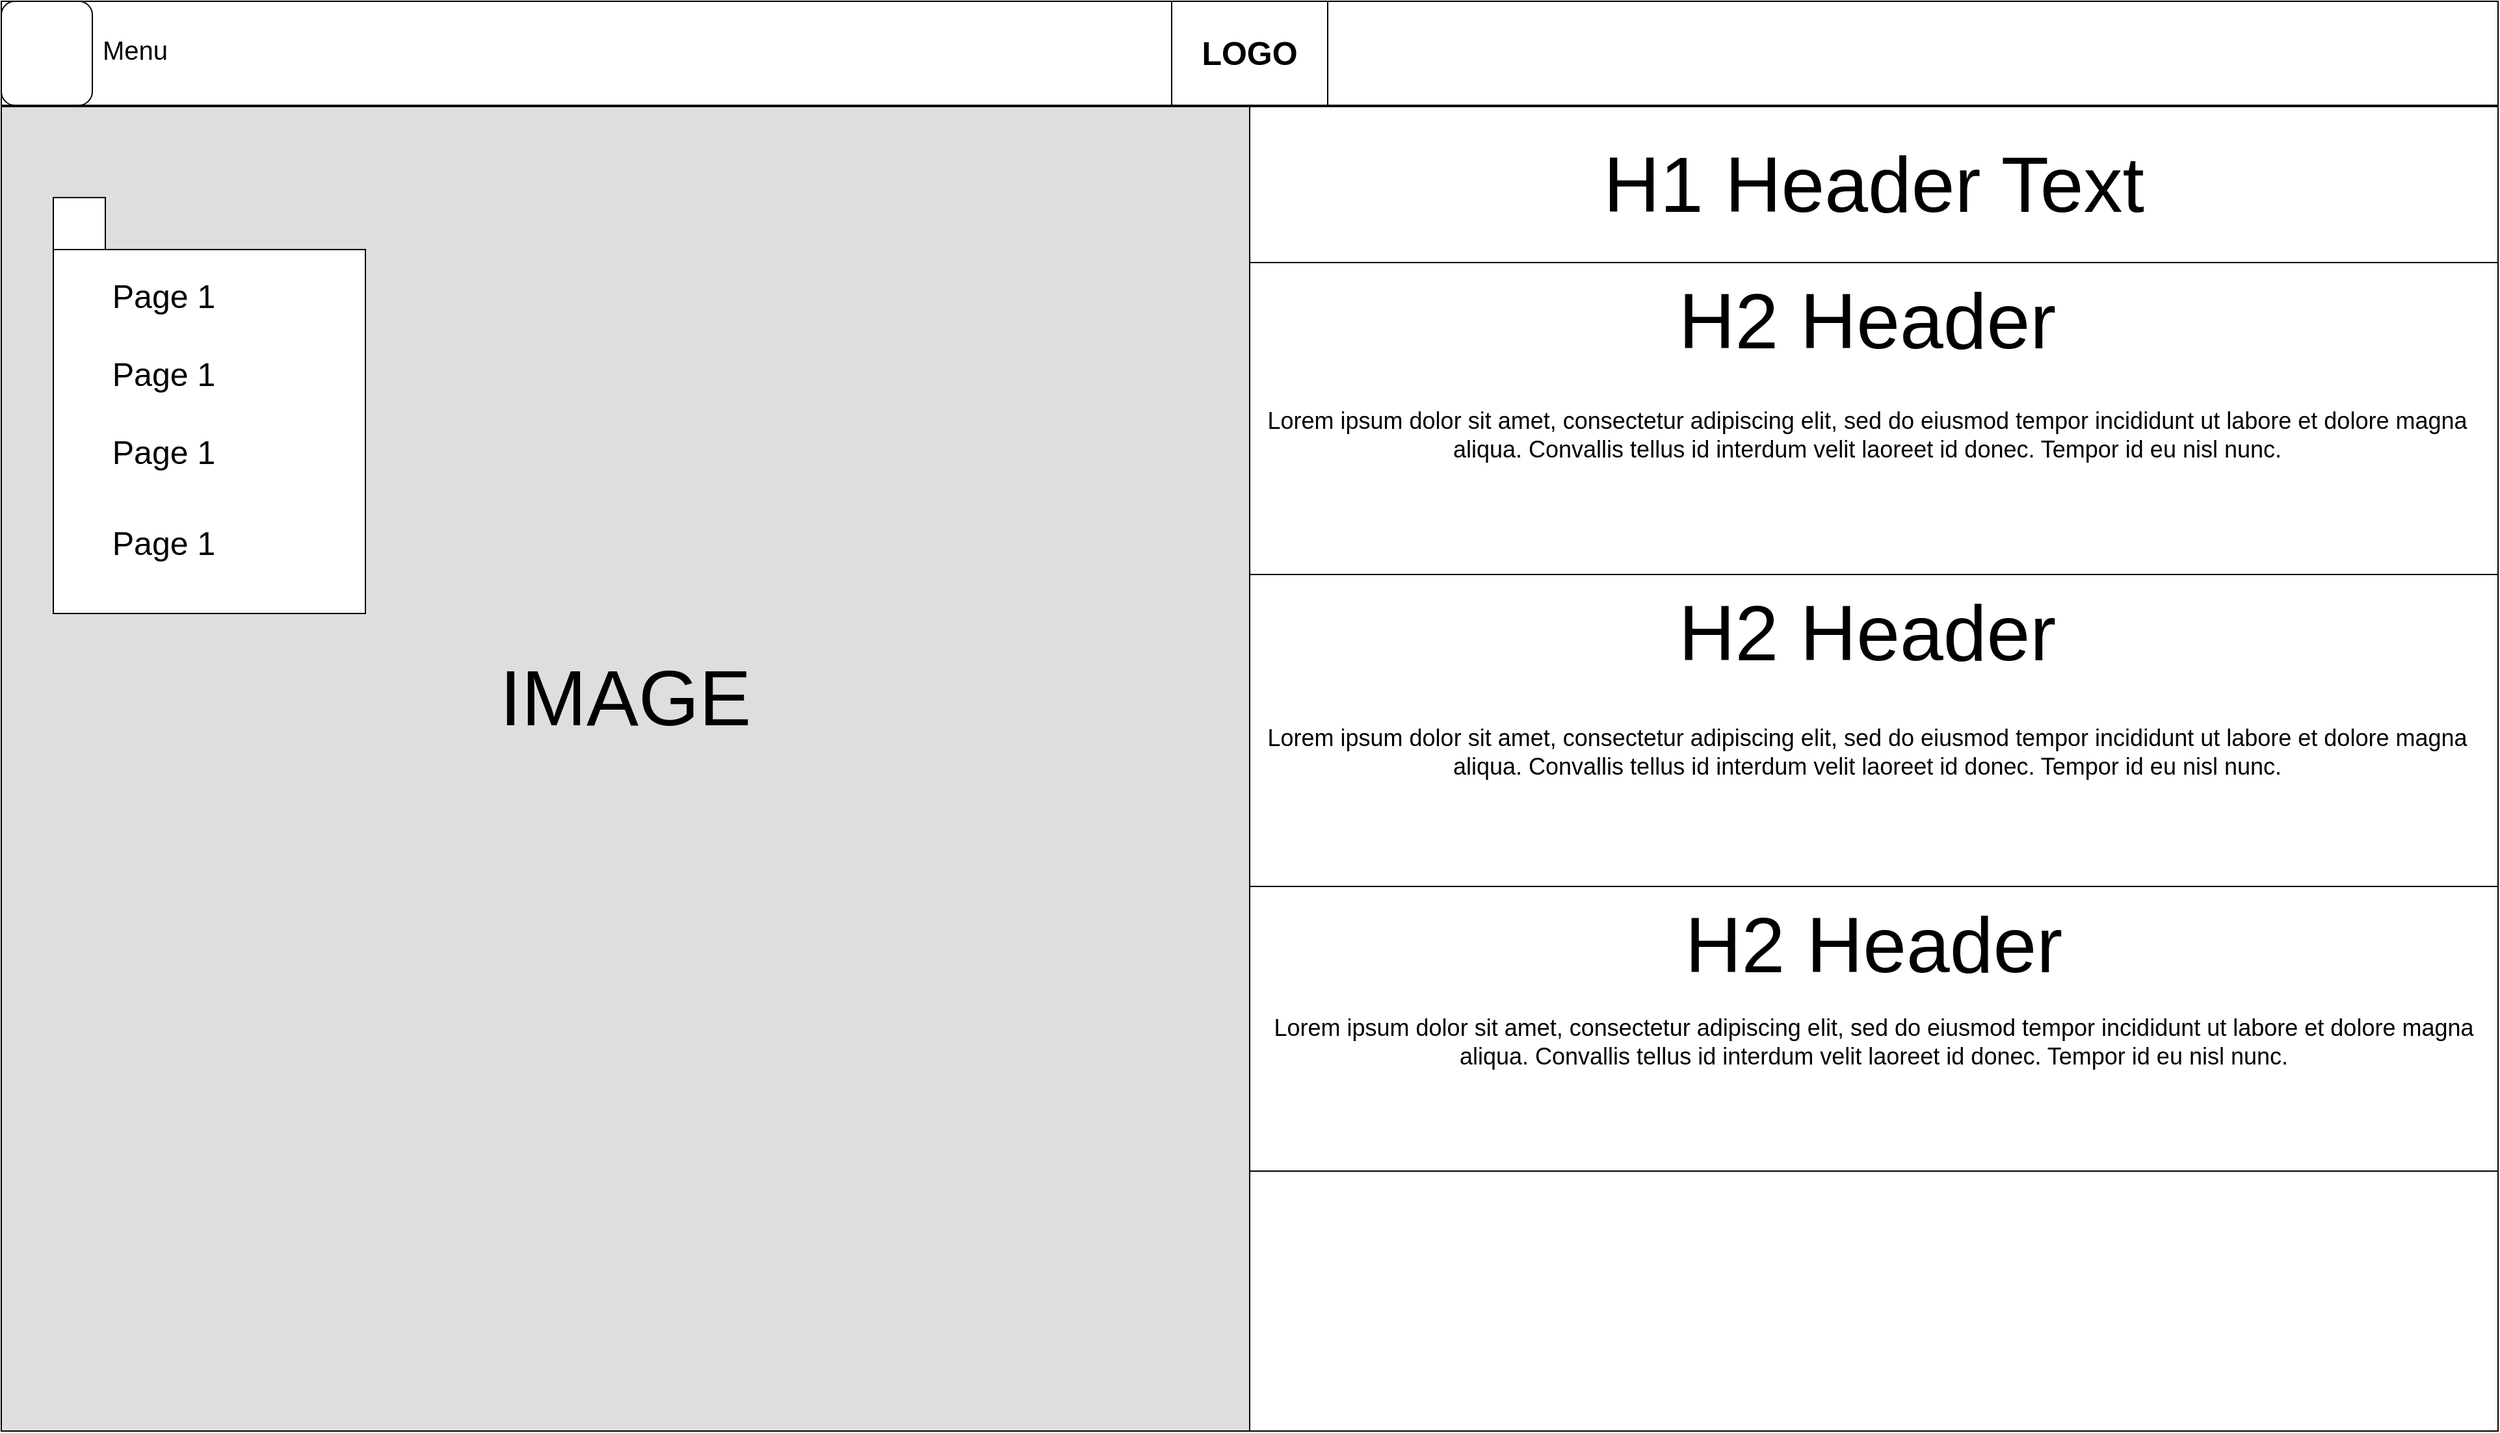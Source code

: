 <mxfile version="20.8.13" type="device" pages="4"><diagram id="z46J3qlJ97aAQrYvyr0Y" name="Page-1"><mxGraphModel dx="2868" dy="2628" grid="1" gridSize="10" guides="1" tooltips="1" connect="1" arrows="1" fold="1" page="1" pageScale="1" pageWidth="850" pageHeight="1100" math="0" shadow="0"><root><mxCell id="0"/><mxCell id="1" parent="0"/><mxCell id="ziht71J6Iu5PjCHvLuAe-16" value="" style="rounded=0;whiteSpace=wrap;html=1;fontSize=25;fontColor=default;fillColor=#DEDEDE;" vertex="1" parent="1"><mxGeometry y="-1019" width="960" height="1019" as="geometry"/></mxCell><mxCell id="ziht71J6Iu5PjCHvLuAe-1" value="" style="rounded=0;whiteSpace=wrap;html=1;fontSize=16;fontColor=#9C9C9C;" vertex="1" parent="1"><mxGeometry y="-1100" width="1920" height="80" as="geometry"/></mxCell><mxCell id="ziht71J6Iu5PjCHvLuAe-3" value="" style="rounded=1;whiteSpace=wrap;html=1;fontSize=16;fontColor=#9C9C9C;" vertex="1" parent="1"><mxGeometry y="-1100" width="70" height="80" as="geometry"/></mxCell><mxCell id="ziht71J6Iu5PjCHvLuAe-4" value="&lt;font style=&quot;font-size: 20px;&quot;&gt;Menu&lt;/font&gt;" style="text;html=1;strokeColor=none;fillColor=none;align=center;verticalAlign=middle;whiteSpace=wrap;rounded=0;fontSize=16;fontColor=#000000;" vertex="1" parent="1"><mxGeometry x="73" y="-1078" width="60" height="30" as="geometry"/></mxCell><mxCell id="ziht71J6Iu5PjCHvLuAe-5" value="" style="rounded=0;whiteSpace=wrap;html=1;fontSize=16;fontColor=#000000;" vertex="1" parent="1"><mxGeometry x="900" y="-1100" width="120" height="80" as="geometry"/></mxCell><mxCell id="ziht71J6Iu5PjCHvLuAe-6" value="&lt;font style=&quot;font-size: 25px;&quot;&gt;LOGO&lt;/font&gt;" style="text;html=1;strokeColor=none;fillColor=none;align=center;verticalAlign=middle;whiteSpace=wrap;rounded=0;fontSize=16;fontColor=#000000;fontStyle=1" vertex="1" parent="1"><mxGeometry x="930" y="-1076" width="60" height="30" as="geometry"/></mxCell><mxCell id="ziht71J6Iu5PjCHvLuAe-8" value="" style="rounded=0;whiteSpace=wrap;html=1;fontSize=25;fontColor=#000000;" vertex="1" parent="1"><mxGeometry x="40" y="-949" width="40" height="40" as="geometry"/></mxCell><mxCell id="ziht71J6Iu5PjCHvLuAe-9" value="" style="rounded=0;whiteSpace=wrap;html=1;fontSize=25;fontColor=#000000;" vertex="1" parent="1"><mxGeometry x="40" y="-909" width="240" height="280" as="geometry"/></mxCell><mxCell id="ziht71J6Iu5PjCHvLuAe-10" value="Page 1" style="text;html=1;strokeColor=none;fillColor=none;align=center;verticalAlign=middle;whiteSpace=wrap;rounded=0;fontSize=25;fontColor=#000000;" vertex="1" parent="1"><mxGeometry x="80" y="-889" width="90" height="30" as="geometry"/></mxCell><mxCell id="ziht71J6Iu5PjCHvLuAe-11" value="Page 1" style="text;html=1;strokeColor=none;fillColor=none;align=center;verticalAlign=middle;whiteSpace=wrap;rounded=0;fontSize=25;fontColor=#000000;" vertex="1" parent="1"><mxGeometry x="80" y="-829" width="90" height="30" as="geometry"/></mxCell><mxCell id="ziht71J6Iu5PjCHvLuAe-12" value="Page 1" style="text;html=1;strokeColor=none;fillColor=none;align=center;verticalAlign=middle;whiteSpace=wrap;rounded=0;fontSize=25;fontColor=#000000;" vertex="1" parent="1"><mxGeometry x="80" y="-769" width="90" height="30" as="geometry"/></mxCell><mxCell id="ziht71J6Iu5PjCHvLuAe-13" value="Page 1" style="text;html=1;strokeColor=none;fillColor=none;align=center;verticalAlign=middle;whiteSpace=wrap;rounded=0;fontSize=25;fontColor=#000000;" vertex="1" parent="1"><mxGeometry x="80" y="-699" width="90" height="30" as="geometry"/></mxCell><mxCell id="ziht71J6Iu5PjCHvLuAe-18" value="&lt;font style=&quot;font-size: 60px;&quot;&gt;IMAGE&lt;/font&gt;" style="text;html=1;strokeColor=none;fillColor=none;align=center;verticalAlign=middle;whiteSpace=wrap;rounded=0;fontSize=60;fontColor=#000000;" vertex="1" parent="1"><mxGeometry x="65" y="-579" width="830" height="30" as="geometry"/></mxCell><mxCell id="ziht71J6Iu5PjCHvLuAe-19" value="" style="rounded=0;whiteSpace=wrap;html=1;fontSize=60;fontColor=default;fillColor=#FFFFFF;" vertex="1" parent="1"><mxGeometry x="960" y="-1019" width="960" height="120" as="geometry"/></mxCell><mxCell id="ziht71J6Iu5PjCHvLuAe-20" value="H1 Header Text" style="text;html=1;strokeColor=none;fillColor=none;align=center;verticalAlign=middle;whiteSpace=wrap;rounded=0;fontSize=60;fontColor=default;" vertex="1" parent="1"><mxGeometry x="1160" y="-974" width="560" height="30" as="geometry"/></mxCell><mxCell id="ziht71J6Iu5PjCHvLuAe-21" value="" style="rounded=0;whiteSpace=wrap;html=1;fontSize=60;fontColor=default;fillColor=#FFFFFF;" vertex="1" parent="1"><mxGeometry x="960" y="-899" width="960" height="240" as="geometry"/></mxCell><mxCell id="ziht71J6Iu5PjCHvLuAe-22" value="" style="rounded=0;whiteSpace=wrap;html=1;fontSize=60;fontColor=default;fillColor=#FFFFFF;" vertex="1" parent="1"><mxGeometry x="960" y="-659" width="960" height="240" as="geometry"/></mxCell><mxCell id="ziht71J6Iu5PjCHvLuAe-23" value="" style="rounded=0;whiteSpace=wrap;html=1;fontSize=60;fontColor=default;fillColor=#FFFFFF;" vertex="1" parent="1"><mxGeometry x="960" y="-419" width="960" height="240" as="geometry"/></mxCell><mxCell id="ziht71J6Iu5PjCHvLuAe-24" value="" style="rounded=0;whiteSpace=wrap;html=1;fontSize=60;fontColor=default;fillColor=#FFFFFF;" vertex="1" parent="1"><mxGeometry x="960" y="-200" width="960" height="200" as="geometry"/></mxCell><mxCell id="ziht71J6Iu5PjCHvLuAe-25" value="H2 Header" style="text;html=1;strokeColor=none;fillColor=none;align=center;verticalAlign=middle;whiteSpace=wrap;rounded=0;fontSize=60;fontColor=default;" vertex="1" parent="1"><mxGeometry x="1275" y="-869" width="320" height="30" as="geometry"/></mxCell><mxCell id="ziht71J6Iu5PjCHvLuAe-26" value="H2 Header" style="text;html=1;strokeColor=none;fillColor=none;align=center;verticalAlign=middle;whiteSpace=wrap;rounded=0;fontSize=60;fontColor=default;" vertex="1" parent="1"><mxGeometry x="1275" y="-629" width="320" height="30" as="geometry"/></mxCell><mxCell id="ziht71J6Iu5PjCHvLuAe-27" value="H2 Header" style="text;html=1;strokeColor=none;fillColor=none;align=center;verticalAlign=middle;whiteSpace=wrap;rounded=0;fontSize=60;fontColor=default;" vertex="1" parent="1"><mxGeometry x="1280" y="-389" width="320" height="30" as="geometry"/></mxCell><mxCell id="ziht71J6Iu5PjCHvLuAe-29" value="&lt;font style=&quot;font-size: 18px;&quot;&gt;Lorem ipsum dolor sit amet, consectetur adipiscing elit, sed do eiusmod tempor incididunt ut labore et dolore magna aliqua. Convallis tellus id interdum velit laoreet id donec. Tempor id eu nisl nunc.&lt;/font&gt;" style="text;html=1;strokeColor=none;fillColor=none;align=center;verticalAlign=middle;whiteSpace=wrap;rounded=0;fontSize=18;fontColor=default;spacing=2;" vertex="1" parent="1"><mxGeometry x="955" y="-873" width="960" height="214" as="geometry"/></mxCell><mxCell id="ziht71J6Iu5PjCHvLuAe-32" value="&lt;font style=&quot;font-size: 18px;&quot;&gt;Lorem ipsum dolor sit amet, consectetur adipiscing elit, sed do eiusmod tempor incididunt ut labore et dolore magna aliqua. Convallis tellus id interdum velit laoreet id donec. Tempor id eu nisl nunc.&lt;/font&gt;" style="text;html=1;strokeColor=none;fillColor=none;align=center;verticalAlign=middle;whiteSpace=wrap;rounded=0;fontSize=18;fontColor=default;spacing=2;" vertex="1" parent="1"><mxGeometry x="955" y="-629" width="960" height="214" as="geometry"/></mxCell><mxCell id="ziht71J6Iu5PjCHvLuAe-33" value="&lt;font style=&quot;font-size: 18px;&quot;&gt;Lorem ipsum dolor sit amet, consectetur adipiscing elit, sed do eiusmod tempor incididunt ut labore et dolore magna aliqua. Convallis tellus id interdum velit laoreet id donec. Tempor id eu nisl nunc.&lt;/font&gt;" style="text;html=1;strokeColor=none;fillColor=none;align=center;verticalAlign=middle;whiteSpace=wrap;rounded=0;fontSize=18;fontColor=default;spacing=2;" vertex="1" parent="1"><mxGeometry x="960" y="-406" width="960" height="214" as="geometry"/></mxCell></root></mxGraphModel></diagram><diagram id="yJooEV58thEPp__uwLse" name="Page-2"><mxGraphModel dx="2868" dy="2628" grid="1" gridSize="10" guides="1" tooltips="1" connect="1" arrows="1" fold="1" page="1" pageScale="1" pageWidth="850" pageHeight="1100" math="0" shadow="0"><root><mxCell id="0"/><mxCell id="1" parent="0"/><mxCell id="_4RuAmuNmfC0LjGr6b31-6" value="" style="rounded=0;whiteSpace=wrap;html=1;fontSize=18;fontColor=default;fillColor=#e0e0e0;" vertex="1" parent="1"><mxGeometry y="-1020" width="240" height="1020" as="geometry"/></mxCell><mxCell id="_4RuAmuNmfC0LjGr6b31-7" value="" style="rounded=0;whiteSpace=wrap;html=1;fontSize=18;fontColor=default;fillColor=#E0E0E0;" vertex="1" parent="1"><mxGeometry x="1680" y="-1020" width="240" height="1020" as="geometry"/></mxCell><mxCell id="_4RuAmuNmfC0LjGr6b31-8" value="" style="rounded=0;whiteSpace=wrap;html=1;fontSize=18;fontColor=default;fillColor=#FFFFFF;" vertex="1" parent="1"><mxGeometry x="240" y="-1020" width="1440" height="1020" as="geometry"/></mxCell><mxCell id="_4RuAmuNmfC0LjGr6b31-24" value="" style="group" vertex="1" connectable="0" parent="1"><mxGeometry x="450" y="-980" width="1050" height="870" as="geometry"/></mxCell><mxCell id="_4RuAmuNmfC0LjGr6b31-9" value="" style="rounded=0;whiteSpace=wrap;html=1;fontSize=18;fontColor=default;fillColor=#D6D6D6;strokeColor=none;" vertex="1" parent="_4RuAmuNmfC0LjGr6b31-24"><mxGeometry width="1050" height="870" as="geometry"/></mxCell><mxCell id="_4RuAmuNmfC0LjGr6b31-10" value="" style="rounded=0;whiteSpace=wrap;html=1;fontSize=18;fontColor=default;fillColor=#FFFFFF;" vertex="1" parent="_4RuAmuNmfC0LjGr6b31-24"><mxGeometry x="120" y="160" width="285" height="60" as="geometry"/></mxCell><mxCell id="_4RuAmuNmfC0LjGr6b31-11" value="" style="rounded=0;whiteSpace=wrap;html=1;fontSize=18;fontColor=default;fillColor=#FFFFFF;" vertex="1" parent="_4RuAmuNmfC0LjGr6b31-24"><mxGeometry x="632.5" y="160" width="290" height="60" as="geometry"/></mxCell><mxCell id="_4RuAmuNmfC0LjGr6b31-12" value="" style="rounded=0;whiteSpace=wrap;html=1;fontSize=18;fontColor=default;fillColor=#FFFFFF;" vertex="1" parent="_4RuAmuNmfC0LjGr6b31-24"><mxGeometry x="352.5" y="630" width="40" height="40" as="geometry"/></mxCell><mxCell id="_4RuAmuNmfC0LjGr6b31-13" value="Do you agree to us using your idea?" style="text;html=1;strokeColor=none;fillColor=none;align=center;verticalAlign=middle;whiteSpace=wrap;rounded=0;fontSize=18;fontColor=default;" vertex="1" parent="_4RuAmuNmfC0LjGr6b31-24"><mxGeometry x="402.5" y="635" width="317.5" height="30" as="geometry"/></mxCell><mxCell id="_4RuAmuNmfC0LjGr6b31-14" value="&lt;font style=&quot;font-size: 32px;&quot;&gt;Personal information&lt;/font&gt;" style="text;html=1;strokeColor=none;fillColor=none;align=center;verticalAlign=middle;whiteSpace=wrap;rounded=0;fontSize=18;fontColor=default;fontStyle=1" vertex="1" parent="_4RuAmuNmfC0LjGr6b31-24"><mxGeometry x="117.5" y="60" width="330" height="30" as="geometry"/></mxCell><mxCell id="_4RuAmuNmfC0LjGr6b31-15" value="&lt;font style=&quot;font-size: 22px;&quot;&gt;Name&lt;/font&gt;" style="text;html=1;strokeColor=none;fillColor=none;align=center;verticalAlign=middle;whiteSpace=wrap;rounded=0;fontSize=32;fontColor=default;" vertex="1" parent="_4RuAmuNmfC0LjGr6b31-24"><mxGeometry x="120" y="123" width="60" height="30" as="geometry"/></mxCell><mxCell id="_4RuAmuNmfC0LjGr6b31-16" value="&lt;span style=&quot;font-size: 22px;&quot;&gt;Country Of Origin&lt;/span&gt;" style="text;html=1;strokeColor=none;fillColor=none;align=center;verticalAlign=middle;whiteSpace=wrap;rounded=0;fontSize=32;fontColor=default;" vertex="1" parent="_4RuAmuNmfC0LjGr6b31-24"><mxGeometry x="630" y="120" width="192.5" height="30" as="geometry"/></mxCell><mxCell id="_4RuAmuNmfC0LjGr6b31-17" value="" style="rounded=0;whiteSpace=wrap;html=1;fontSize=22;fontColor=default;fillColor=#FFFFFF;" vertex="1" parent="_4RuAmuNmfC0LjGr6b31-24"><mxGeometry x="122.5" y="370" width="802.5" height="220" as="geometry"/></mxCell><mxCell id="_4RuAmuNmfC0LjGr6b31-18" value="Description" style="text;html=1;strokeColor=none;fillColor=none;align=center;verticalAlign=middle;whiteSpace=wrap;rounded=0;fontSize=22;fontColor=default;" vertex="1" parent="_4RuAmuNmfC0LjGr6b31-24"><mxGeometry x="150" y="340" width="60" height="30" as="geometry"/></mxCell><mxCell id="_4RuAmuNmfC0LjGr6b31-20" value="" style="rounded=0;whiteSpace=wrap;html=1;fontSize=22;fontColor=default;fillColor=#FFFFFF;" vertex="1" parent="_4RuAmuNmfC0LjGr6b31-24"><mxGeometry x="120" y="720" width="805" height="60" as="geometry"/></mxCell><mxCell id="_4RuAmuNmfC0LjGr6b31-21" value="Submit&amp;nbsp;" style="text;html=1;strokeColor=none;fillColor=none;align=center;verticalAlign=middle;whiteSpace=wrap;rounded=0;fontSize=22;fontColor=default;" vertex="1" parent="_4RuAmuNmfC0LjGr6b31-24"><mxGeometry x="485" y="735" width="60" height="30" as="geometry"/></mxCell><mxCell id="_4RuAmuNmfC0LjGr6b31-23" value="&lt;span style=&quot;font-size: 32px;&quot;&gt;Cat kit requests&lt;/span&gt;" style="text;html=1;strokeColor=none;fillColor=none;align=center;verticalAlign=middle;whiteSpace=wrap;rounded=0;fontSize=18;fontColor=default;fontStyle=1" vertex="1" parent="_4RuAmuNmfC0LjGr6b31-24"><mxGeometry x="122.5" y="270" width="247.5" height="30" as="geometry"/></mxCell><mxCell id="_4RuAmuNmfC0LjGr6b31-22" style="edgeStyle=orthogonalEdgeStyle;rounded=0;orthogonalLoop=1;jettySize=auto;html=1;exitX=0.5;exitY=1;exitDx=0;exitDy=0;entryX=1;entryY=0.5;entryDx=0;entryDy=0;fontSize=22;fontColor=default;" edge="1" parent="_4RuAmuNmfC0LjGr6b31-24" source="_4RuAmuNmfC0LjGr6b31-21" target="_4RuAmuNmfC0LjGr6b31-21"><mxGeometry relative="1" as="geometry"/></mxCell><mxCell id="_4RuAmuNmfC0LjGr6b31-25" value="" style="group" vertex="1" connectable="0" parent="1"><mxGeometry y="-1100" width="1920" height="80" as="geometry"/></mxCell><mxCell id="_4RuAmuNmfC0LjGr6b31-1" value="" style="rounded=0;whiteSpace=wrap;html=1;fontSize=16;fontColor=#9C9C9C;" vertex="1" parent="_4RuAmuNmfC0LjGr6b31-25"><mxGeometry width="1920" height="80" as="geometry"/></mxCell><mxCell id="_4RuAmuNmfC0LjGr6b31-2" value="" style="rounded=1;whiteSpace=wrap;html=1;fontSize=16;fontColor=#9C9C9C;" vertex="1" parent="_4RuAmuNmfC0LjGr6b31-25"><mxGeometry width="70" height="80" as="geometry"/></mxCell><mxCell id="_4RuAmuNmfC0LjGr6b31-3" value="&lt;font style=&quot;font-size: 20px;&quot;&gt;Menu&lt;/font&gt;" style="text;html=1;strokeColor=none;fillColor=none;align=center;verticalAlign=middle;whiteSpace=wrap;rounded=0;fontSize=16;fontColor=#000000;" vertex="1" parent="_4RuAmuNmfC0LjGr6b31-25"><mxGeometry x="73" y="22" width="60" height="30" as="geometry"/></mxCell><mxCell id="_4RuAmuNmfC0LjGr6b31-4" value="" style="rounded=0;whiteSpace=wrap;html=1;fontSize=16;fontColor=#000000;" vertex="1" parent="_4RuAmuNmfC0LjGr6b31-25"><mxGeometry x="900" width="120" height="80" as="geometry"/></mxCell><mxCell id="_4RuAmuNmfC0LjGr6b31-5" value="&lt;font style=&quot;font-size: 25px;&quot;&gt;LOGO&lt;/font&gt;" style="text;html=1;strokeColor=none;fillColor=none;align=center;verticalAlign=middle;whiteSpace=wrap;rounded=0;fontSize=16;fontColor=#000000;fontStyle=1" vertex="1" parent="_4RuAmuNmfC0LjGr6b31-25"><mxGeometry x="930" y="24" width="60" height="30" as="geometry"/></mxCell></root></mxGraphModel></diagram><diagram id="TYFAUwjXOH8XOTWdgny1" name="Page-3"><mxGraphModel dx="2390" dy="2373" grid="1" gridSize="10" guides="1" tooltips="1" connect="1" arrows="1" fold="1" page="1" pageScale="1" pageWidth="850" pageHeight="1100" math="0" shadow="0"><root><mxCell id="0"/><mxCell id="1" parent="0"/><mxCell id="ARAo6-8XDVKN-RYBCJgs-1" value="" style="group" vertex="1" connectable="0" parent="1"><mxGeometry y="-1100" width="1920" height="80" as="geometry"/></mxCell><mxCell id="ARAo6-8XDVKN-RYBCJgs-2" value="" style="rounded=0;whiteSpace=wrap;html=1;fontSize=16;fontColor=#9C9C9C;" vertex="1" parent="ARAo6-8XDVKN-RYBCJgs-1"><mxGeometry width="1920" height="80" as="geometry"/></mxCell><mxCell id="ARAo6-8XDVKN-RYBCJgs-3" value="" style="rounded=1;whiteSpace=wrap;html=1;fontSize=16;fontColor=#9C9C9C;" vertex="1" parent="ARAo6-8XDVKN-RYBCJgs-1"><mxGeometry width="70" height="80" as="geometry"/></mxCell><mxCell id="ARAo6-8XDVKN-RYBCJgs-4" value="&lt;font style=&quot;font-size: 20px;&quot;&gt;Menu&lt;/font&gt;" style="text;html=1;strokeColor=none;fillColor=none;align=center;verticalAlign=middle;whiteSpace=wrap;rounded=0;fontSize=16;fontColor=#000000;" vertex="1" parent="ARAo6-8XDVKN-RYBCJgs-1"><mxGeometry x="73" y="22" width="60" height="30" as="geometry"/></mxCell><mxCell id="ARAo6-8XDVKN-RYBCJgs-5" value="" style="rounded=0;whiteSpace=wrap;html=1;fontSize=16;fontColor=#000000;" vertex="1" parent="ARAo6-8XDVKN-RYBCJgs-1"><mxGeometry x="900" width="120" height="80" as="geometry"/></mxCell><mxCell id="ARAo6-8XDVKN-RYBCJgs-6" value="&lt;font style=&quot;font-size: 25px;&quot;&gt;LOGO&lt;/font&gt;" style="text;html=1;strokeColor=none;fillColor=none;align=center;verticalAlign=middle;whiteSpace=wrap;rounded=0;fontSize=16;fontColor=#000000;fontStyle=1" vertex="1" parent="ARAo6-8XDVKN-RYBCJgs-1"><mxGeometry x="930" y="24" width="60" height="30" as="geometry"/></mxCell><mxCell id="NvuZk_062MTUmybEs31i-1" value="" style="rounded=0;whiteSpace=wrap;html=1;fontSize=18;fontColor=default;fillColor=#e0e0e0;" vertex="1" parent="1"><mxGeometry y="-1020" width="240" height="1020" as="geometry"/></mxCell><mxCell id="NvuZk_062MTUmybEs31i-2" value="" style="rounded=0;whiteSpace=wrap;html=1;fontSize=18;fontColor=default;fillColor=#e0e0e0;" vertex="1" parent="1"><mxGeometry x="1680" y="-1020" width="240" height="1020" as="geometry"/></mxCell><mxCell id="NvuZk_062MTUmybEs31i-3" value="" style="rounded=0;whiteSpace=wrap;html=1;fontSize=22;fontColor=default;fillColor=#FFFFFF;" vertex="1" parent="1"><mxGeometry x="240" y="-1020" width="1440" height="1020" as="geometry"/></mxCell><mxCell id="NvuZk_062MTUmybEs31i-4" value="" style="rounded=0;whiteSpace=wrap;html=1;fontSize=22;fontColor=default;fillColor=#FFFFFF;" vertex="1" parent="1"><mxGeometry x="240" y="-1020" width="1440" height="70" as="geometry"/></mxCell><mxCell id="NvuZk_062MTUmybEs31i-5" value="&lt;font style=&quot;font-size: 50px;&quot;&gt;Tools used to build this site&lt;/font&gt;" style="text;html=1;strokeColor=none;fillColor=none;align=center;verticalAlign=middle;whiteSpace=wrap;rounded=0;fontSize=22;fontColor=default;fontStyle=1" vertex="1" parent="1"><mxGeometry x="620" y="-1000" width="680" height="30" as="geometry"/></mxCell><mxCell id="eB3FL8i0akN6PW2KFa43-6" value="" style="group" vertex="1" connectable="0" parent="1"><mxGeometry x="240" y="-950" width="1440" height="180" as="geometry"/></mxCell><mxCell id="eB3FL8i0akN6PW2KFa43-1" value="" style="rounded=0;whiteSpace=wrap;html=1;fontSize=50;fontColor=default;fillColor=#FFFFFF;" vertex="1" parent="eB3FL8i0akN6PW2KFa43-6"><mxGeometry width="1440" height="180" as="geometry"/></mxCell><mxCell id="eB3FL8i0akN6PW2KFa43-2" value="" style="rounded=0;whiteSpace=wrap;html=1;fontSize=50;fontColor=default;fillColor=#FFFFFF;" vertex="1" parent="eB3FL8i0akN6PW2KFa43-6"><mxGeometry x="20" y="20" width="70" height="70" as="geometry"/></mxCell><mxCell id="eB3FL8i0akN6PW2KFa43-3" value="&lt;b&gt;1.&lt;/b&gt;" style="text;html=1;strokeColor=none;fillColor=none;align=center;verticalAlign=middle;whiteSpace=wrap;rounded=0;fontSize=50;fontColor=default;" vertex="1" parent="eB3FL8i0akN6PW2KFa43-6"><mxGeometry x="30" y="40" width="60" height="30" as="geometry"/></mxCell><mxCell id="eB3FL8i0akN6PW2KFa43-4" value="Somewebsite.com" style="text;html=1;strokeColor=none;fillColor=none;align=center;verticalAlign=middle;whiteSpace=wrap;rounded=0;fontSize=50;fontColor=default;" vertex="1" parent="eB3FL8i0akN6PW2KFa43-6"><mxGeometry x="100" y="40" width="470" height="60" as="geometry"/></mxCell><mxCell id="eB3FL8i0akN6PW2KFa43-5" value="&lt;font style=&quot;font-size: 16px;&quot;&gt;design&lt;/font&gt;" style="text;html=1;strokeColor=none;fillColor=none;align=center;verticalAlign=middle;whiteSpace=wrap;rounded=0;fontSize=50;fontColor=default;" vertex="1" parent="eB3FL8i0akN6PW2KFa43-6"><mxGeometry x="110" width="60" height="30" as="geometry"/></mxCell><mxCell id="eB3FL8i0akN6PW2KFa43-7" value="" style="group" vertex="1" connectable="0" parent="1"><mxGeometry x="240" y="-770" width="1440" height="180" as="geometry"/></mxCell><mxCell id="eB3FL8i0akN6PW2KFa43-8" value="" style="rounded=0;whiteSpace=wrap;html=1;fontSize=50;fontColor=default;fillColor=#FFFFFF;" vertex="1" parent="eB3FL8i0akN6PW2KFa43-7"><mxGeometry width="1440" height="180" as="geometry"/></mxCell><mxCell id="eB3FL8i0akN6PW2KFa43-9" value="" style="rounded=0;whiteSpace=wrap;html=1;fontSize=50;fontColor=default;fillColor=#FFFFFF;" vertex="1" parent="eB3FL8i0akN6PW2KFa43-7"><mxGeometry x="20" y="20" width="70" height="70" as="geometry"/></mxCell><mxCell id="eB3FL8i0akN6PW2KFa43-10" value="&lt;b&gt;2.&lt;/b&gt;" style="text;html=1;strokeColor=none;fillColor=none;align=center;verticalAlign=middle;whiteSpace=wrap;rounded=0;fontSize=50;fontColor=default;" vertex="1" parent="eB3FL8i0akN6PW2KFa43-7"><mxGeometry x="30" y="40" width="60" height="30" as="geometry"/></mxCell><mxCell id="eB3FL8i0akN6PW2KFa43-11" value="Somewebsite.com" style="text;html=1;strokeColor=none;fillColor=none;align=center;verticalAlign=middle;whiteSpace=wrap;rounded=0;fontSize=50;fontColor=default;" vertex="1" parent="eB3FL8i0akN6PW2KFa43-7"><mxGeometry x="100" y="40" width="470" height="60" as="geometry"/></mxCell><mxCell id="eB3FL8i0akN6PW2KFa43-12" value="&lt;font style=&quot;font-size: 16px;&quot;&gt;design&lt;/font&gt;" style="text;html=1;strokeColor=none;fillColor=none;align=center;verticalAlign=middle;whiteSpace=wrap;rounded=0;fontSize=50;fontColor=default;" vertex="1" parent="eB3FL8i0akN6PW2KFa43-7"><mxGeometry x="110" width="60" height="30" as="geometry"/></mxCell><mxCell id="eB3FL8i0akN6PW2KFa43-13" value="" style="group" vertex="1" connectable="0" parent="1"><mxGeometry x="240" y="-590" width="1440" height="180" as="geometry"/></mxCell><mxCell id="eB3FL8i0akN6PW2KFa43-14" value="" style="rounded=0;whiteSpace=wrap;html=1;fontSize=50;fontColor=default;fillColor=#FFFFFF;" vertex="1" parent="eB3FL8i0akN6PW2KFa43-13"><mxGeometry width="1440" height="180" as="geometry"/></mxCell><mxCell id="eB3FL8i0akN6PW2KFa43-15" value="" style="rounded=0;whiteSpace=wrap;html=1;fontSize=50;fontColor=default;fillColor=#FFFFFF;" vertex="1" parent="eB3FL8i0akN6PW2KFa43-13"><mxGeometry x="20" y="20" width="70" height="70" as="geometry"/></mxCell><mxCell id="eB3FL8i0akN6PW2KFa43-16" value="&lt;b&gt;3.&lt;/b&gt;" style="text;html=1;strokeColor=none;fillColor=none;align=center;verticalAlign=middle;whiteSpace=wrap;rounded=0;fontSize=50;fontColor=default;" vertex="1" parent="eB3FL8i0akN6PW2KFa43-13"><mxGeometry x="30" y="40" width="60" height="30" as="geometry"/></mxCell><mxCell id="eB3FL8i0akN6PW2KFa43-17" value="Somewebsite.com" style="text;html=1;strokeColor=none;fillColor=none;align=center;verticalAlign=middle;whiteSpace=wrap;rounded=0;fontSize=50;fontColor=default;" vertex="1" parent="eB3FL8i0akN6PW2KFa43-13"><mxGeometry x="100" y="40" width="470" height="60" as="geometry"/></mxCell><mxCell id="eB3FL8i0akN6PW2KFa43-18" value="&lt;font style=&quot;font-size: 16px;&quot;&gt;design&lt;/font&gt;" style="text;html=1;strokeColor=none;fillColor=none;align=center;verticalAlign=middle;whiteSpace=wrap;rounded=0;fontSize=50;fontColor=default;" vertex="1" parent="eB3FL8i0akN6PW2KFa43-13"><mxGeometry x="110" width="60" height="30" as="geometry"/></mxCell><mxCell id="eB3FL8i0akN6PW2KFa43-19" value="" style="group" vertex="1" connectable="0" parent="1"><mxGeometry x="240" y="-410" width="1440" height="180" as="geometry"/></mxCell><mxCell id="eB3FL8i0akN6PW2KFa43-20" value="" style="rounded=0;whiteSpace=wrap;html=1;fontSize=50;fontColor=default;fillColor=#FFFFFF;" vertex="1" parent="eB3FL8i0akN6PW2KFa43-19"><mxGeometry width="1440" height="180" as="geometry"/></mxCell><mxCell id="eB3FL8i0akN6PW2KFa43-21" value="" style="rounded=0;whiteSpace=wrap;html=1;fontSize=50;fontColor=default;fillColor=#FFFFFF;" vertex="1" parent="eB3FL8i0akN6PW2KFa43-19"><mxGeometry x="20" y="20" width="70" height="70" as="geometry"/></mxCell><mxCell id="eB3FL8i0akN6PW2KFa43-22" value="&lt;b&gt;4.&lt;/b&gt;" style="text;html=1;strokeColor=none;fillColor=none;align=center;verticalAlign=middle;whiteSpace=wrap;rounded=0;fontSize=50;fontColor=default;" vertex="1" parent="eB3FL8i0akN6PW2KFa43-19"><mxGeometry x="30" y="40" width="60" height="30" as="geometry"/></mxCell><mxCell id="eB3FL8i0akN6PW2KFa43-23" value="Somewebsite.com" style="text;html=1;strokeColor=none;fillColor=none;align=center;verticalAlign=middle;whiteSpace=wrap;rounded=0;fontSize=50;fontColor=default;" vertex="1" parent="eB3FL8i0akN6PW2KFa43-19"><mxGeometry x="100" y="40" width="470" height="60" as="geometry"/></mxCell><mxCell id="eB3FL8i0akN6PW2KFa43-24" value="&lt;font style=&quot;font-size: 16px;&quot;&gt;design&lt;/font&gt;" style="text;html=1;strokeColor=none;fillColor=none;align=center;verticalAlign=middle;whiteSpace=wrap;rounded=0;fontSize=50;fontColor=default;" vertex="1" parent="eB3FL8i0akN6PW2KFa43-19"><mxGeometry x="110" width="60" height="30" as="geometry"/></mxCell><mxCell id="eB3FL8i0akN6PW2KFa43-25" value="" style="group" vertex="1" connectable="0" parent="1"><mxGeometry x="240" y="-230" width="1440" height="180" as="geometry"/></mxCell><mxCell id="eB3FL8i0akN6PW2KFa43-26" value="" style="rounded=0;whiteSpace=wrap;html=1;fontSize=50;fontColor=default;fillColor=#FFFFFF;" vertex="1" parent="eB3FL8i0akN6PW2KFa43-25"><mxGeometry width="1440" height="180" as="geometry"/></mxCell><mxCell id="eB3FL8i0akN6PW2KFa43-27" value="" style="rounded=0;whiteSpace=wrap;html=1;fontSize=50;fontColor=default;fillColor=#FFFFFF;" vertex="1" parent="eB3FL8i0akN6PW2KFa43-25"><mxGeometry x="20" y="20" width="70" height="70" as="geometry"/></mxCell><mxCell id="eB3FL8i0akN6PW2KFa43-28" value="&lt;b&gt;5.&lt;/b&gt;" style="text;html=1;strokeColor=none;fillColor=none;align=center;verticalAlign=middle;whiteSpace=wrap;rounded=0;fontSize=50;fontColor=default;" vertex="1" parent="eB3FL8i0akN6PW2KFa43-25"><mxGeometry x="30" y="40" width="60" height="30" as="geometry"/></mxCell><mxCell id="eB3FL8i0akN6PW2KFa43-29" value="Somewebsite.com" style="text;html=1;strokeColor=none;fillColor=none;align=center;verticalAlign=middle;whiteSpace=wrap;rounded=0;fontSize=50;fontColor=default;" vertex="1" parent="eB3FL8i0akN6PW2KFa43-25"><mxGeometry x="100" y="40" width="470" height="60" as="geometry"/></mxCell><mxCell id="eB3FL8i0akN6PW2KFa43-30" value="&lt;font style=&quot;font-size: 16px;&quot;&gt;design&lt;/font&gt;" style="text;html=1;strokeColor=none;fillColor=none;align=center;verticalAlign=middle;whiteSpace=wrap;rounded=0;fontSize=50;fontColor=default;" vertex="1" parent="eB3FL8i0akN6PW2KFa43-25"><mxGeometry x="110" width="60" height="30" as="geometry"/></mxCell></root></mxGraphModel></diagram><diagram id="bTI6wenNxCetj6zvSYnT" name="Page-4"><mxGraphModel dx="2607" dy="2489" grid="1" gridSize="10" guides="1" tooltips="1" connect="1" arrows="1" fold="1" page="1" pageScale="1" pageWidth="850" pageHeight="1100" math="0" shadow="0"><root><mxCell id="0"/><mxCell id="1" parent="0"/><mxCell id="FBN5f28Jlphex2FBsTia-1" value="" style="group" vertex="1" connectable="0" parent="1"><mxGeometry y="-1100" width="1920" height="80" as="geometry"/></mxCell><mxCell id="FBN5f28Jlphex2FBsTia-2" value="" style="rounded=0;whiteSpace=wrap;html=1;fontSize=16;fontColor=#9C9C9C;" vertex="1" parent="FBN5f28Jlphex2FBsTia-1"><mxGeometry width="1920" height="80" as="geometry"/></mxCell><mxCell id="FBN5f28Jlphex2FBsTia-3" value="" style="rounded=1;whiteSpace=wrap;html=1;fontSize=16;fontColor=#9C9C9C;" vertex="1" parent="FBN5f28Jlphex2FBsTia-1"><mxGeometry width="70" height="80" as="geometry"/></mxCell><mxCell id="FBN5f28Jlphex2FBsTia-4" value="&lt;font style=&quot;font-size: 20px;&quot;&gt;Menu&lt;/font&gt;" style="text;html=1;strokeColor=none;fillColor=none;align=center;verticalAlign=middle;whiteSpace=wrap;rounded=0;fontSize=16;fontColor=#000000;" vertex="1" parent="FBN5f28Jlphex2FBsTia-1"><mxGeometry x="73" y="22" width="60" height="30" as="geometry"/></mxCell><mxCell id="FBN5f28Jlphex2FBsTia-5" value="" style="rounded=0;whiteSpace=wrap;html=1;fontSize=16;fontColor=#000000;" vertex="1" parent="FBN5f28Jlphex2FBsTia-1"><mxGeometry x="900" width="120" height="80" as="geometry"/></mxCell><mxCell id="FBN5f28Jlphex2FBsTia-6" value="&lt;font style=&quot;font-size: 25px;&quot;&gt;LOGO&lt;/font&gt;" style="text;html=1;strokeColor=none;fillColor=none;align=center;verticalAlign=middle;whiteSpace=wrap;rounded=0;fontSize=16;fontColor=#000000;fontStyle=1" vertex="1" parent="FBN5f28Jlphex2FBsTia-1"><mxGeometry x="930" y="24" width="60" height="30" as="geometry"/></mxCell><mxCell id="FBN5f28Jlphex2FBsTia-7" value="" style="rounded=0;whiteSpace=wrap;html=1;fontSize=16;fontColor=default;fillColor=#FFFFFF;" vertex="1" parent="1"><mxGeometry y="-1020" width="900" height="220" as="geometry"/></mxCell><mxCell id="FBN5f28Jlphex2FBsTia-8" value="&lt;font style=&quot;font-size: 50px;&quot;&gt;Cat Snaps&lt;/font&gt;" style="text;html=1;strokeColor=none;fillColor=none;align=center;verticalAlign=middle;whiteSpace=wrap;rounded=0;fontSize=16;fontColor=default;fontStyle=1" vertex="1" parent="1"><mxGeometry x="280" y="-920" width="310" height="30" as="geometry"/></mxCell><mxCell id="FBN5f28Jlphex2FBsTia-9" value="" style="rounded=0;whiteSpace=wrap;html=1;fontSize=50;fontColor=default;fillColor=#FFFFFF;" vertex="1" parent="1"><mxGeometry y="-800" width="640" height="240" as="geometry"/></mxCell><mxCell id="FBN5f28Jlphex2FBsTia-10" value="" style="rounded=0;whiteSpace=wrap;html=1;fontSize=50;fontColor=default;fillColor=#FFFFFF;" vertex="1" parent="1"><mxGeometry x="640" y="-800" width="640" height="240" as="geometry"/></mxCell><mxCell id="FBN5f28Jlphex2FBsTia-11" value="" style="rounded=0;whiteSpace=wrap;html=1;fontSize=50;fontColor=default;fillColor=#FFFFFF;" vertex="1" parent="1"><mxGeometry x="1280" y="-1020" width="640" height="460" as="geometry"/></mxCell><mxCell id="FBN5f28Jlphex2FBsTia-12" value="" style="rounded=0;whiteSpace=wrap;html=1;fontSize=50;fontColor=default;fillColor=#737373;" vertex="1" parent="1"><mxGeometry y="-560" width="1920" height="60" as="geometry"/></mxCell><mxCell id="FBN5f28Jlphex2FBsTia-13" value="" style="rounded=0;whiteSpace=wrap;html=1;fontSize=50;fontColor=default;fillColor=#FFFFFF;" vertex="1" parent="1"><mxGeometry y="-500" width="640" height="500" as="geometry"/></mxCell><mxCell id="FBN5f28Jlphex2FBsTia-14" value="" style="rounded=0;whiteSpace=wrap;html=1;fontSize=50;fontColor=default;fillColor=#FFFFFF;" vertex="1" parent="1"><mxGeometry x="640" y="-500" width="640" height="500" as="geometry"/></mxCell><mxCell id="FBN5f28Jlphex2FBsTia-15" value="" style="rounded=0;whiteSpace=wrap;html=1;fontSize=50;fontColor=default;fillColor=#FFFFFF;" vertex="1" parent="1"><mxGeometry x="1280" y="-500" width="640" height="500" as="geometry"/></mxCell><mxCell id="FBN5f28Jlphex2FBsTia-16" value="" style="rounded=0;whiteSpace=wrap;html=1;fontSize=50;fontColor=default;fillColor=#737373;" vertex="1" parent="1"><mxGeometry x="900" y="-1020" width="380" height="220" as="geometry"/></mxCell><mxCell id="FBN5f28Jlphex2FBsTia-17" value="Label" style="text;html=1;strokeColor=none;fillColor=none;align=center;verticalAlign=middle;whiteSpace=wrap;rounded=0;fontSize=50;fontColor=default;" vertex="1" parent="1"><mxGeometry x="280" y="-790" width="60" height="30" as="geometry"/></mxCell><mxCell id="FBN5f28Jlphex2FBsTia-18" value="Label" style="text;html=1;strokeColor=none;fillColor=none;align=center;verticalAlign=middle;whiteSpace=wrap;rounded=0;fontSize=50;fontColor=default;" vertex="1" parent="1"><mxGeometry x="930" y="-790" width="60" height="30" as="geometry"/></mxCell><mxCell id="FBN5f28Jlphex2FBsTia-19" value="Label" style="text;html=1;strokeColor=none;fillColor=none;align=center;verticalAlign=middle;whiteSpace=wrap;rounded=0;fontSize=50;fontColor=default;" vertex="1" parent="1"><mxGeometry x="1570" y="-1010" width="60" height="30" as="geometry"/></mxCell><mxCell id="FBN5f28Jlphex2FBsTia-20" value="Label" style="text;html=1;strokeColor=none;fillColor=none;align=center;verticalAlign=middle;whiteSpace=wrap;rounded=0;fontSize=50;fontColor=default;" vertex="1" parent="1"><mxGeometry x="1570" y="-480" width="60" height="30" as="geometry"/></mxCell><mxCell id="FBN5f28Jlphex2FBsTia-21" value="Label" style="text;html=1;strokeColor=none;fillColor=none;align=center;verticalAlign=middle;whiteSpace=wrap;rounded=0;fontSize=50;fontColor=default;" vertex="1" parent="1"><mxGeometry x="930" y="-480" width="60" height="30" as="geometry"/></mxCell><mxCell id="FBN5f28Jlphex2FBsTia-22" value="Label" style="text;html=1;strokeColor=none;fillColor=none;align=center;verticalAlign=middle;whiteSpace=wrap;rounded=0;fontSize=50;fontColor=default;" vertex="1" parent="1"><mxGeometry x="280" y="-470" width="60" height="30" as="geometry"/></mxCell></root></mxGraphModel></diagram></mxfile>